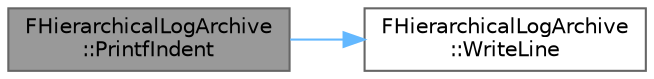 digraph "FHierarchicalLogArchive::PrintfIndent"
{
 // INTERACTIVE_SVG=YES
 // LATEX_PDF_SIZE
  bgcolor="transparent";
  edge [fontname=Helvetica,fontsize=10,labelfontname=Helvetica,labelfontsize=10];
  node [fontname=Helvetica,fontsize=10,shape=box,height=0.2,width=0.4];
  rankdir="LR";
  Node1 [id="Node000001",label="FHierarchicalLogArchive\l::PrintfIndent",height=0.2,width=0.4,color="gray40", fillcolor="grey60", style="filled", fontcolor="black",tooltip=" "];
  Node1 -> Node2 [id="edge1_Node000001_Node000002",color="steelblue1",style="solid",tooltip=" "];
  Node2 [id="Node000002",label="FHierarchicalLogArchive\l::WriteLine",height=0.2,width=0.4,color="grey40", fillcolor="white", style="filled",URL="$df/d82/structFHierarchicalLogArchive.html#aa270ebe61039ef4e13c1960a9b9f75a4",tooltip=" "];
}
